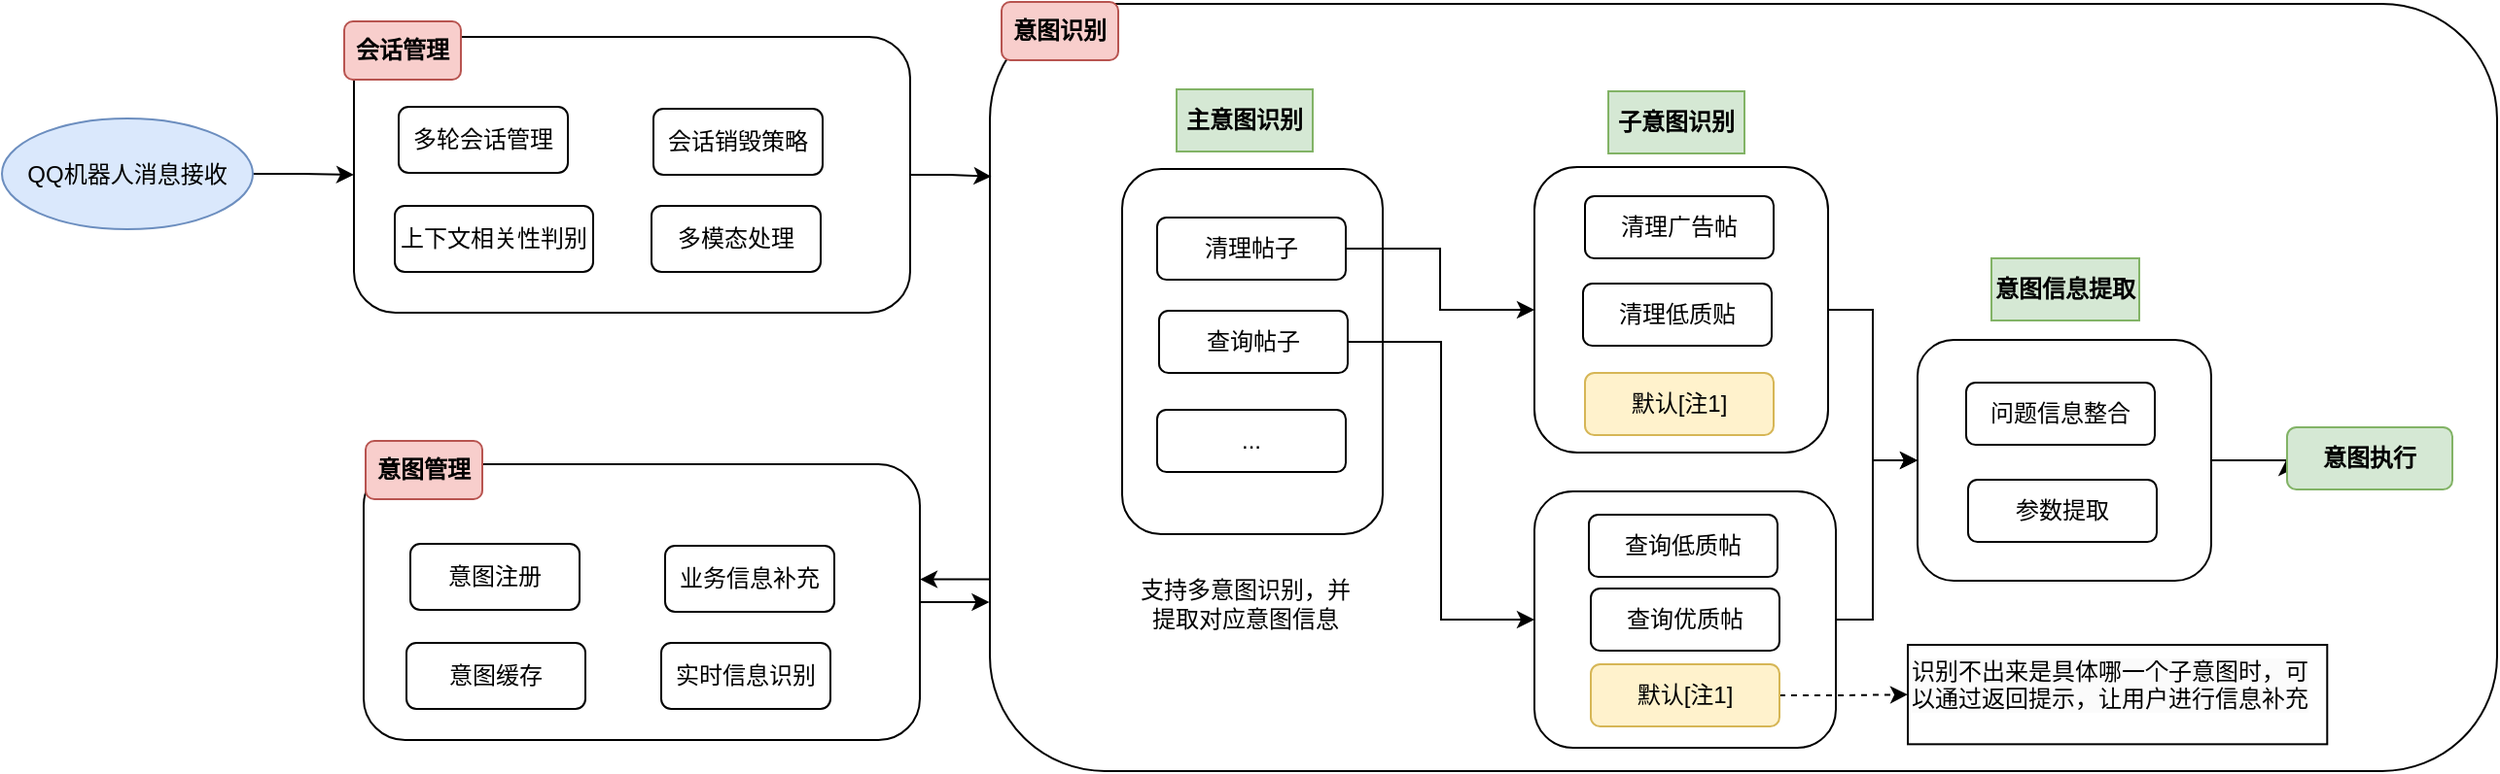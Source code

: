 <mxfile version="24.7.13">
  <diagram name="第 1 页" id="tzPIah6EiYTOVKSi0GZu">
    <mxGraphModel dx="1780" dy="778" grid="0" gridSize="10" guides="0" tooltips="1" connect="1" arrows="0" fold="1" page="0" pageScale="1" pageWidth="827" pageHeight="1169" math="0" shadow="0">
      <root>
        <mxCell id="0" />
        <mxCell id="1" parent="0" />
        <mxCell id="PsOryHng8kbLYiMcShsi-22" value="" style="rounded=1;whiteSpace=wrap;html=1;" vertex="1" parent="1">
          <mxGeometry x="182" y="77" width="775" height="395" as="geometry" />
        </mxCell>
        <mxCell id="PsOryHng8kbLYiMcShsi-2" value="" style="rounded=1;whiteSpace=wrap;html=1;" vertex="1" parent="1">
          <mxGeometry x="250" y="162" width="134" height="188" as="geometry" />
        </mxCell>
        <mxCell id="PsOryHng8kbLYiMcShsi-40" style="edgeStyle=orthogonalEdgeStyle;rounded=0;orthogonalLoop=1;jettySize=auto;html=1;exitX=1;exitY=0.5;exitDx=0;exitDy=0;entryX=0;entryY=0.5;entryDx=0;entryDy=0;" edge="1" parent="1" source="PsOryHng8kbLYiMcShsi-3" target="PsOryHng8kbLYiMcShsi-31">
          <mxGeometry relative="1" as="geometry" />
        </mxCell>
        <mxCell id="PsOryHng8kbLYiMcShsi-3" value="QQ机器人消息接收" style="ellipse;whiteSpace=wrap;html=1;fillColor=#dae8fc;strokeColor=#6c8ebf;" vertex="1" parent="1">
          <mxGeometry x="-326" y="136" width="129" height="57" as="geometry" />
        </mxCell>
        <mxCell id="PsOryHng8kbLYiMcShsi-16" style="edgeStyle=orthogonalEdgeStyle;rounded=0;orthogonalLoop=1;jettySize=auto;html=1;exitX=1;exitY=0.5;exitDx=0;exitDy=0;entryX=0;entryY=0.5;entryDx=0;entryDy=0;" edge="1" parent="1" source="PsOryHng8kbLYiMcShsi-7" target="PsOryHng8kbLYiMcShsi-11">
          <mxGeometry relative="1" as="geometry" />
        </mxCell>
        <mxCell id="PsOryHng8kbLYiMcShsi-7" value="清理帖子" style="rounded=1;whiteSpace=wrap;html=1;glass=0;shadow=0;" vertex="1" parent="1">
          <mxGeometry x="268" y="187" width="97" height="32" as="geometry" />
        </mxCell>
        <mxCell id="PsOryHng8kbLYiMcShsi-8" value="&lt;b&gt;主意图识别&lt;/b&gt;" style="text;html=1;align=center;verticalAlign=middle;whiteSpace=wrap;rounded=0;fillColor=#d5e8d4;strokeColor=#82b366;" vertex="1" parent="1">
          <mxGeometry x="278" y="121" width="70" height="32" as="geometry" />
        </mxCell>
        <mxCell id="PsOryHng8kbLYiMcShsi-28" style="edgeStyle=orthogonalEdgeStyle;rounded=0;orthogonalLoop=1;jettySize=auto;html=1;exitX=1;exitY=0.5;exitDx=0;exitDy=0;entryX=0;entryY=0.5;entryDx=0;entryDy=0;" edge="1" parent="1" source="PsOryHng8kbLYiMcShsi-9" target="PsOryHng8kbLYiMcShsi-24">
          <mxGeometry relative="1" as="geometry" />
        </mxCell>
        <mxCell id="PsOryHng8kbLYiMcShsi-9" value="查询帖子" style="rounded=1;whiteSpace=wrap;html=1;" vertex="1" parent="1">
          <mxGeometry x="269" y="235" width="97" height="32" as="geometry" />
        </mxCell>
        <mxCell id="PsOryHng8kbLYiMcShsi-10" value="..." style="rounded=1;whiteSpace=wrap;html=1;" vertex="1" parent="1">
          <mxGeometry x="268" y="286" width="97" height="32" as="geometry" />
        </mxCell>
        <mxCell id="PsOryHng8kbLYiMcShsi-51" style="edgeStyle=orthogonalEdgeStyle;rounded=0;orthogonalLoop=1;jettySize=auto;html=1;exitX=1;exitY=0.5;exitDx=0;exitDy=0;entryX=0;entryY=0.5;entryDx=0;entryDy=0;" edge="1" parent="1" source="PsOryHng8kbLYiMcShsi-11" target="PsOryHng8kbLYiMcShsi-45">
          <mxGeometry relative="1" as="geometry" />
        </mxCell>
        <mxCell id="PsOryHng8kbLYiMcShsi-11" value="" style="rounded=1;whiteSpace=wrap;html=1;" vertex="1" parent="1">
          <mxGeometry x="462" y="161" width="151" height="147" as="geometry" />
        </mxCell>
        <mxCell id="PsOryHng8kbLYiMcShsi-12" value="&lt;b&gt;子意图识别&lt;/b&gt;" style="text;html=1;align=center;verticalAlign=middle;whiteSpace=wrap;rounded=0;fillColor=#d5e8d4;strokeColor=#82b366;" vertex="1" parent="1">
          <mxGeometry x="500" y="122" width="70" height="32" as="geometry" />
        </mxCell>
        <mxCell id="PsOryHng8kbLYiMcShsi-13" value="清理广告帖" style="rounded=1;whiteSpace=wrap;html=1;" vertex="1" parent="1">
          <mxGeometry x="488" y="176" width="97" height="32" as="geometry" />
        </mxCell>
        <mxCell id="PsOryHng8kbLYiMcShsi-14" value="清理低质贴" style="rounded=1;whiteSpace=wrap;html=1;" vertex="1" parent="1">
          <mxGeometry x="487" y="221" width="97" height="32" as="geometry" />
        </mxCell>
        <mxCell id="PsOryHng8kbLYiMcShsi-18" value="默认[注1]" style="rounded=1;whiteSpace=wrap;html=1;fillColor=#fff2cc;strokeColor=#d6b656;" vertex="1" parent="1">
          <mxGeometry x="488" y="267" width="97" height="32" as="geometry" />
        </mxCell>
        <mxCell id="PsOryHng8kbLYiMcShsi-23" value="支持多意图识别，并提取对应意图信息" style="text;html=1;align=center;verticalAlign=middle;whiteSpace=wrap;rounded=0;" vertex="1" parent="1">
          <mxGeometry x="254" y="371" width="119" height="30" as="geometry" />
        </mxCell>
        <mxCell id="PsOryHng8kbLYiMcShsi-52" style="edgeStyle=orthogonalEdgeStyle;rounded=0;orthogonalLoop=1;jettySize=auto;html=1;exitX=1;exitY=0.5;exitDx=0;exitDy=0;entryX=0;entryY=0.5;entryDx=0;entryDy=0;" edge="1" parent="1" source="PsOryHng8kbLYiMcShsi-24" target="PsOryHng8kbLYiMcShsi-45">
          <mxGeometry relative="1" as="geometry">
            <Array as="points">
              <mxPoint x="636" y="394" />
              <mxPoint x="636" y="312" />
            </Array>
          </mxGeometry>
        </mxCell>
        <mxCell id="PsOryHng8kbLYiMcShsi-24" value="" style="rounded=1;whiteSpace=wrap;html=1;" vertex="1" parent="1">
          <mxGeometry x="462" y="328" width="155" height="132" as="geometry" />
        </mxCell>
        <mxCell id="PsOryHng8kbLYiMcShsi-25" value="查询低质帖" style="rounded=1;whiteSpace=wrap;html=1;" vertex="1" parent="1">
          <mxGeometry x="490" y="340" width="97" height="32" as="geometry" />
        </mxCell>
        <mxCell id="PsOryHng8kbLYiMcShsi-26" value="查询优质帖" style="rounded=1;whiteSpace=wrap;html=1;" vertex="1" parent="1">
          <mxGeometry x="491" y="378" width="97" height="32" as="geometry" />
        </mxCell>
        <mxCell id="PsOryHng8kbLYiMcShsi-58" style="edgeStyle=orthogonalEdgeStyle;rounded=0;orthogonalLoop=1;jettySize=auto;html=1;exitX=1;exitY=0.5;exitDx=0;exitDy=0;entryX=0;entryY=0.5;entryDx=0;entryDy=0;dashed=1;" edge="1" parent="1" source="PsOryHng8kbLYiMcShsi-27" target="PsOryHng8kbLYiMcShsi-57">
          <mxGeometry relative="1" as="geometry" />
        </mxCell>
        <mxCell id="PsOryHng8kbLYiMcShsi-27" value="默认[注1]" style="rounded=1;whiteSpace=wrap;html=1;fillColor=#fff2cc;strokeColor=#d6b656;" vertex="1" parent="1">
          <mxGeometry x="491" y="417" width="97" height="32" as="geometry" />
        </mxCell>
        <mxCell id="PsOryHng8kbLYiMcShsi-30" value="&lt;b&gt;意图识别&lt;/b&gt;" style="text;html=1;align=center;verticalAlign=middle;whiteSpace=wrap;rounded=1;fillColor=#f8cecc;strokeColor=#b85450;" vertex="1" parent="1">
          <mxGeometry x="188" y="76" width="60" height="30" as="geometry" />
        </mxCell>
        <mxCell id="PsOryHng8kbLYiMcShsi-31" value="" style="rounded=1;whiteSpace=wrap;html=1;" vertex="1" parent="1">
          <mxGeometry x="-145" y="94" width="286" height="142" as="geometry" />
        </mxCell>
        <mxCell id="PsOryHng8kbLYiMcShsi-32" value="&lt;b&gt;会话管理&lt;/b&gt;" style="text;html=1;align=center;verticalAlign=middle;whiteSpace=wrap;rounded=1;fillColor=#f8cecc;strokeColor=#b85450;" vertex="1" parent="1">
          <mxGeometry x="-150" y="86" width="60" height="30" as="geometry" />
        </mxCell>
        <mxCell id="PsOryHng8kbLYiMcShsi-33" value="多轮会话管理" style="rounded=1;whiteSpace=wrap;html=1;" vertex="1" parent="1">
          <mxGeometry x="-122" y="130" width="87" height="34" as="geometry" />
        </mxCell>
        <mxCell id="PsOryHng8kbLYiMcShsi-34" value="上下文相关性判别" style="rounded=1;whiteSpace=wrap;html=1;" vertex="1" parent="1">
          <mxGeometry x="-124" y="181" width="102" height="34" as="geometry" />
        </mxCell>
        <mxCell id="PsOryHng8kbLYiMcShsi-38" value="会话销毁策略" style="rounded=1;whiteSpace=wrap;html=1;" vertex="1" parent="1">
          <mxGeometry x="9" y="131" width="87" height="34" as="geometry" />
        </mxCell>
        <mxCell id="PsOryHng8kbLYiMcShsi-39" value="多模态处理" style="rounded=1;whiteSpace=wrap;html=1;" vertex="1" parent="1">
          <mxGeometry x="8" y="181" width="87" height="34" as="geometry" />
        </mxCell>
        <mxCell id="PsOryHng8kbLYiMcShsi-53" style="edgeStyle=orthogonalEdgeStyle;rounded=0;orthogonalLoop=1;jettySize=auto;html=1;exitX=1;exitY=0.5;exitDx=0;exitDy=0;entryX=0;entryY=0.5;entryDx=0;entryDy=0;" edge="1" parent="1" source="PsOryHng8kbLYiMcShsi-45" target="PsOryHng8kbLYiMcShsi-50">
          <mxGeometry relative="1" as="geometry" />
        </mxCell>
        <mxCell id="PsOryHng8kbLYiMcShsi-45" value="" style="rounded=1;whiteSpace=wrap;html=1;" vertex="1" parent="1">
          <mxGeometry x="659" y="250" width="151" height="124" as="geometry" />
        </mxCell>
        <mxCell id="PsOryHng8kbLYiMcShsi-46" value="&lt;b&gt;意图信息提取&lt;/b&gt;" style="text;html=1;align=center;verticalAlign=middle;whiteSpace=wrap;rounded=0;fillColor=#d5e8d4;strokeColor=#82b366;" vertex="1" parent="1">
          <mxGeometry x="697" y="208" width="76" height="32" as="geometry" />
        </mxCell>
        <mxCell id="PsOryHng8kbLYiMcShsi-47" value="问题信息整合" style="rounded=1;whiteSpace=wrap;html=1;" vertex="1" parent="1">
          <mxGeometry x="684" y="272" width="97" height="32" as="geometry" />
        </mxCell>
        <mxCell id="PsOryHng8kbLYiMcShsi-48" value="参数提取" style="rounded=1;whiteSpace=wrap;html=1;" vertex="1" parent="1">
          <mxGeometry x="685" y="322" width="97" height="32" as="geometry" />
        </mxCell>
        <mxCell id="PsOryHng8kbLYiMcShsi-50" value="&lt;b&gt;意图执行&lt;/b&gt;" style="rounded=1;whiteSpace=wrap;html=1;fillColor=#d5e8d4;strokeColor=#82b366;" vertex="1" parent="1">
          <mxGeometry x="849" y="295" width="85" height="32" as="geometry" />
        </mxCell>
        <mxCell id="PsOryHng8kbLYiMcShsi-57" value="&lt;span style=&quot;color: rgb(0, 0, 0); font-family: Helvetica; font-size: 12px; font-style: normal; font-variant-ligatures: normal; font-variant-caps: normal; font-weight: 400; letter-spacing: normal; orphans: 2; text-align: left; text-indent: 0px; text-transform: none; widows: 2; word-spacing: 0px; -webkit-text-stroke-width: 0px; white-space: normal; background-color: rgb(251, 251, 251); text-decoration-thickness: initial; text-decoration-style: initial; text-decoration-color: initial; display: inline !important; float: none;&quot;&gt;识别不出来是具体哪一个子意图时，可以通过返回提示，让用户进行信息补充&lt;/span&gt;" style="text;whiteSpace=wrap;html=1;rounded=0;strokeColor=default;" vertex="1" parent="1">
          <mxGeometry x="654" y="407" width="215.65" height="51.17" as="geometry" />
        </mxCell>
        <mxCell id="PsOryHng8kbLYiMcShsi-77" style="edgeStyle=orthogonalEdgeStyle;rounded=0;orthogonalLoop=1;jettySize=auto;html=1;exitX=1;exitY=0.5;exitDx=0;exitDy=0;" edge="1" parent="1" source="PsOryHng8kbLYiMcShsi-66">
          <mxGeometry relative="1" as="geometry">
            <mxPoint x="181.667" y="385.333" as="targetPoint" />
          </mxGeometry>
        </mxCell>
        <mxCell id="PsOryHng8kbLYiMcShsi-66" value="" style="rounded=1;whiteSpace=wrap;html=1;" vertex="1" parent="1">
          <mxGeometry x="-140" y="314" width="286" height="142" as="geometry" />
        </mxCell>
        <mxCell id="PsOryHng8kbLYiMcShsi-67" value="&lt;b&gt;意图管理&lt;/b&gt;" style="text;html=1;align=center;verticalAlign=middle;whiteSpace=wrap;rounded=1;fillColor=#f8cecc;strokeColor=#b85450;" vertex="1" parent="1">
          <mxGeometry x="-139" y="302" width="60" height="30" as="geometry" />
        </mxCell>
        <mxCell id="PsOryHng8kbLYiMcShsi-68" value="意图注册" style="rounded=1;whiteSpace=wrap;html=1;" vertex="1" parent="1">
          <mxGeometry x="-116" y="355" width="87" height="34" as="geometry" />
        </mxCell>
        <mxCell id="PsOryHng8kbLYiMcShsi-69" value="意图缓存" style="rounded=1;whiteSpace=wrap;html=1;" vertex="1" parent="1">
          <mxGeometry x="-118" y="406" width="92" height="34" as="geometry" />
        </mxCell>
        <mxCell id="PsOryHng8kbLYiMcShsi-70" value="业务信息补充" style="rounded=1;whiteSpace=wrap;html=1;" vertex="1" parent="1">
          <mxGeometry x="15" y="356" width="87" height="34" as="geometry" />
        </mxCell>
        <mxCell id="PsOryHng8kbLYiMcShsi-75" style="edgeStyle=orthogonalEdgeStyle;rounded=0;orthogonalLoop=1;jettySize=auto;html=1;exitX=1;exitY=0.5;exitDx=0;exitDy=0;entryX=0.001;entryY=0.225;entryDx=0;entryDy=0;entryPerimeter=0;" edge="1" parent="1" source="PsOryHng8kbLYiMcShsi-31" target="PsOryHng8kbLYiMcShsi-22">
          <mxGeometry relative="1" as="geometry" />
        </mxCell>
        <mxCell id="PsOryHng8kbLYiMcShsi-76" style="edgeStyle=orthogonalEdgeStyle;rounded=0;orthogonalLoop=1;jettySize=auto;html=1;exitX=0;exitY=0.75;exitDx=0;exitDy=0;entryX=1;entryY=0.416;entryDx=0;entryDy=0;entryPerimeter=0;" edge="1" parent="1" source="PsOryHng8kbLYiMcShsi-22" target="PsOryHng8kbLYiMcShsi-66">
          <mxGeometry relative="1" as="geometry" />
        </mxCell>
        <mxCell id="PsOryHng8kbLYiMcShsi-78" value="实时信息识别" style="rounded=1;whiteSpace=wrap;html=1;" vertex="1" parent="1">
          <mxGeometry x="13" y="406" width="87" height="34" as="geometry" />
        </mxCell>
      </root>
    </mxGraphModel>
  </diagram>
</mxfile>
